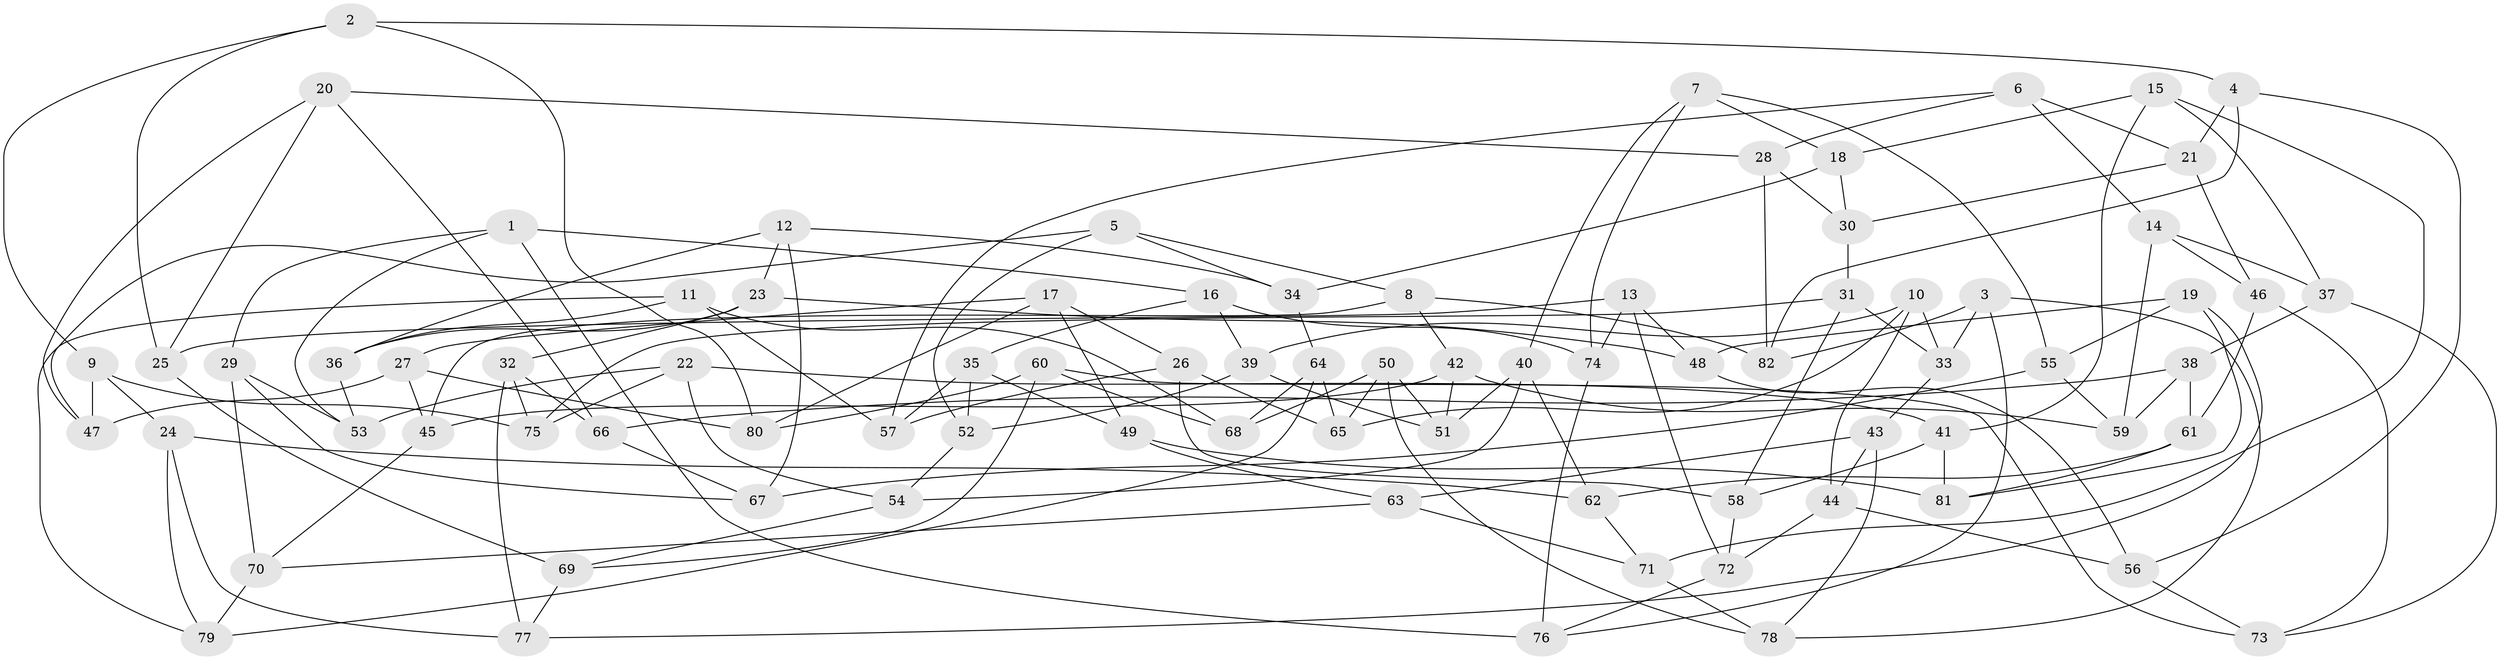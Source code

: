 // coarse degree distribution, {4: 0.36, 6: 0.52, 5: 0.12}
// Generated by graph-tools (version 1.1) at 2025/24/03/03/25 07:24:24]
// undirected, 82 vertices, 164 edges
graph export_dot {
graph [start="1"]
  node [color=gray90,style=filled];
  1;
  2;
  3;
  4;
  5;
  6;
  7;
  8;
  9;
  10;
  11;
  12;
  13;
  14;
  15;
  16;
  17;
  18;
  19;
  20;
  21;
  22;
  23;
  24;
  25;
  26;
  27;
  28;
  29;
  30;
  31;
  32;
  33;
  34;
  35;
  36;
  37;
  38;
  39;
  40;
  41;
  42;
  43;
  44;
  45;
  46;
  47;
  48;
  49;
  50;
  51;
  52;
  53;
  54;
  55;
  56;
  57;
  58;
  59;
  60;
  61;
  62;
  63;
  64;
  65;
  66;
  67;
  68;
  69;
  70;
  71;
  72;
  73;
  74;
  75;
  76;
  77;
  78;
  79;
  80;
  81;
  82;
  1 -- 16;
  1 -- 53;
  1 -- 29;
  1 -- 76;
  2 -- 9;
  2 -- 25;
  2 -- 80;
  2 -- 4;
  3 -- 78;
  3 -- 33;
  3 -- 82;
  3 -- 76;
  4 -- 82;
  4 -- 56;
  4 -- 21;
  5 -- 47;
  5 -- 34;
  5 -- 8;
  5 -- 52;
  6 -- 14;
  6 -- 57;
  6 -- 28;
  6 -- 21;
  7 -- 55;
  7 -- 74;
  7 -- 40;
  7 -- 18;
  8 -- 42;
  8 -- 82;
  8 -- 45;
  9 -- 47;
  9 -- 24;
  9 -- 75;
  10 -- 39;
  10 -- 33;
  10 -- 65;
  10 -- 44;
  11 -- 57;
  11 -- 68;
  11 -- 79;
  11 -- 36;
  12 -- 23;
  12 -- 67;
  12 -- 36;
  12 -- 34;
  13 -- 74;
  13 -- 25;
  13 -- 48;
  13 -- 72;
  14 -- 59;
  14 -- 37;
  14 -- 46;
  15 -- 37;
  15 -- 41;
  15 -- 18;
  15 -- 71;
  16 -- 74;
  16 -- 35;
  16 -- 39;
  17 -- 26;
  17 -- 80;
  17 -- 27;
  17 -- 49;
  18 -- 30;
  18 -- 34;
  19 -- 77;
  19 -- 48;
  19 -- 81;
  19 -- 55;
  20 -- 25;
  20 -- 28;
  20 -- 47;
  20 -- 66;
  21 -- 30;
  21 -- 46;
  22 -- 53;
  22 -- 41;
  22 -- 54;
  22 -- 75;
  23 -- 36;
  23 -- 32;
  23 -- 48;
  24 -- 62;
  24 -- 77;
  24 -- 79;
  25 -- 69;
  26 -- 57;
  26 -- 58;
  26 -- 65;
  27 -- 80;
  27 -- 45;
  27 -- 47;
  28 -- 82;
  28 -- 30;
  29 -- 70;
  29 -- 53;
  29 -- 67;
  30 -- 31;
  31 -- 58;
  31 -- 75;
  31 -- 33;
  32 -- 66;
  32 -- 75;
  32 -- 77;
  33 -- 43;
  34 -- 64;
  35 -- 52;
  35 -- 49;
  35 -- 57;
  36 -- 53;
  37 -- 73;
  37 -- 38;
  38 -- 59;
  38 -- 66;
  38 -- 61;
  39 -- 51;
  39 -- 52;
  40 -- 62;
  40 -- 54;
  40 -- 51;
  41 -- 81;
  41 -- 58;
  42 -- 51;
  42 -- 59;
  42 -- 45;
  43 -- 44;
  43 -- 78;
  43 -- 63;
  44 -- 72;
  44 -- 56;
  45 -- 70;
  46 -- 61;
  46 -- 73;
  48 -- 56;
  49 -- 63;
  49 -- 81;
  50 -- 78;
  50 -- 68;
  50 -- 65;
  50 -- 51;
  52 -- 54;
  54 -- 69;
  55 -- 59;
  55 -- 67;
  56 -- 73;
  58 -- 72;
  60 -- 68;
  60 -- 73;
  60 -- 80;
  60 -- 69;
  61 -- 81;
  61 -- 62;
  62 -- 71;
  63 -- 71;
  63 -- 70;
  64 -- 79;
  64 -- 65;
  64 -- 68;
  66 -- 67;
  69 -- 77;
  70 -- 79;
  71 -- 78;
  72 -- 76;
  74 -- 76;
}
